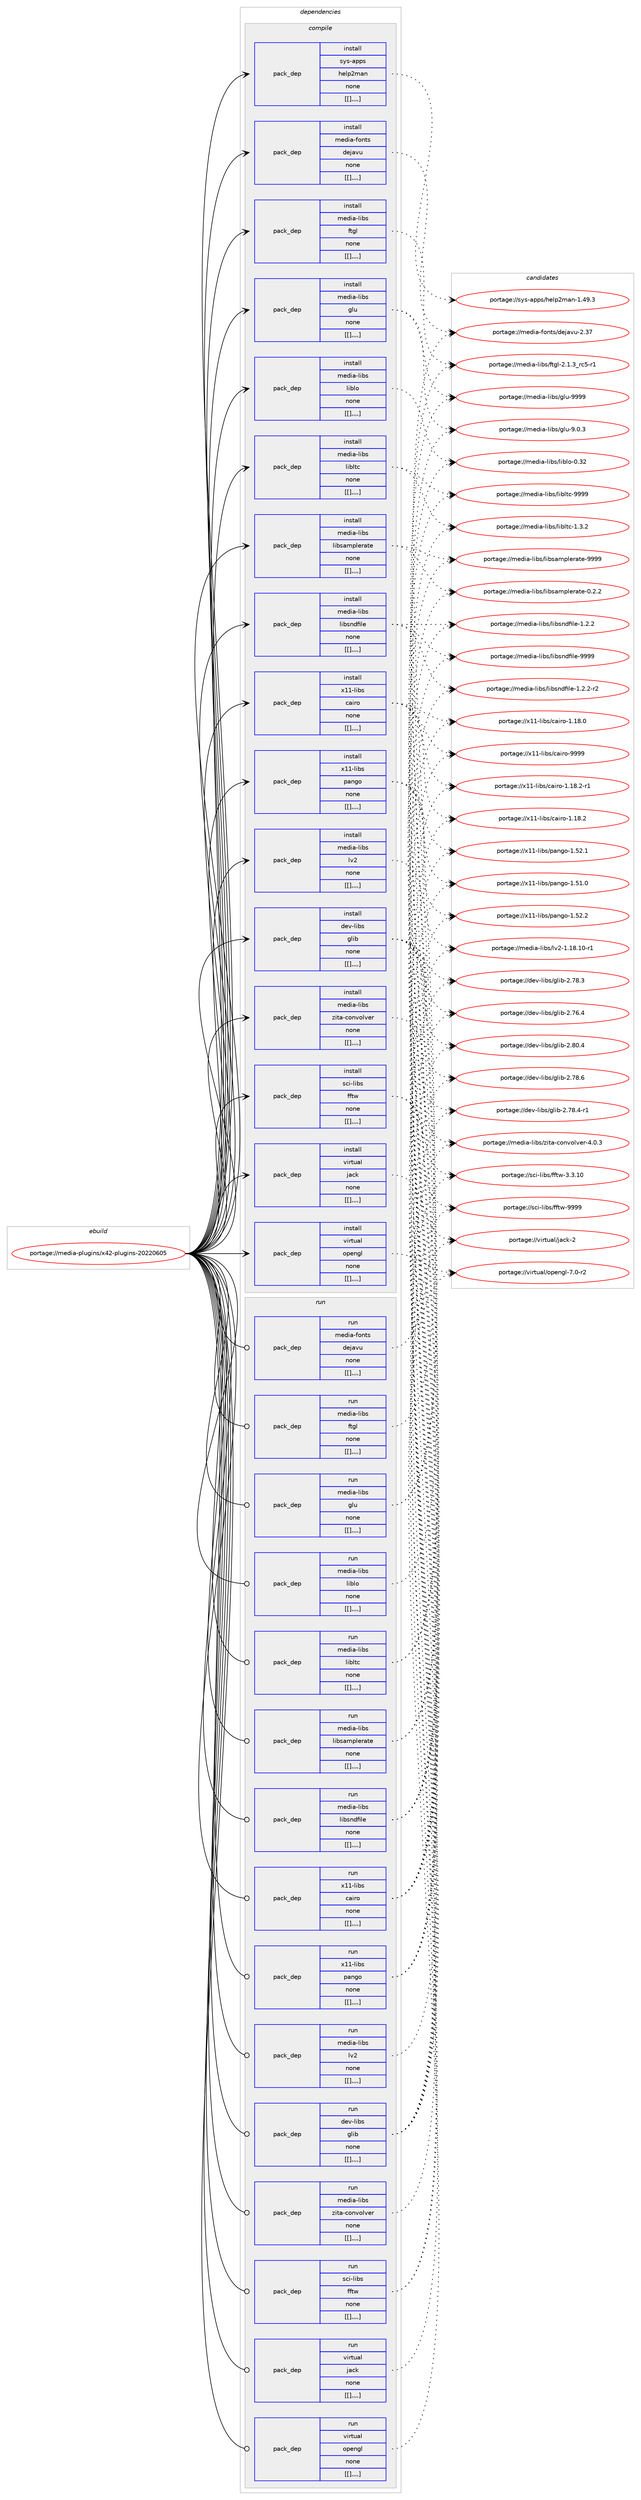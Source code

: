 digraph prolog {

# *************
# Graph options
# *************

newrank=true;
concentrate=true;
compound=true;
graph [rankdir=LR,fontname=Helvetica,fontsize=10,ranksep=1.5];#, ranksep=2.5, nodesep=0.2];
edge  [arrowhead=vee];
node  [fontname=Helvetica,fontsize=10];

# **********
# The ebuild
# **********

subgraph cluster_leftcol {
color=gray;
label=<<i>ebuild</i>>;
id [label="portage://media-plugins/x42-plugins-20220605", color=red, width=4, href="../media-plugins/x42-plugins-20220605.svg"];
}

# ****************
# The dependencies
# ****************

subgraph cluster_midcol {
color=gray;
label=<<i>dependencies</i>>;
subgraph cluster_compile {
fillcolor="#eeeeee";
style=filled;
label=<<i>compile</i>>;
subgraph pack236320 {
dependency321155 [label=<<TABLE BORDER="0" CELLBORDER="1" CELLSPACING="0" CELLPADDING="4" WIDTH="220"><TR><TD ROWSPAN="6" CELLPADDING="30">pack_dep</TD></TR><TR><TD WIDTH="110">install</TD></TR><TR><TD>dev-libs</TD></TR><TR><TD>glib</TD></TR><TR><TD>none</TD></TR><TR><TD>[[],,,,]</TD></TR></TABLE>>, shape=none, color=blue];
}
id:e -> dependency321155:w [weight=20,style="solid",arrowhead="vee"];
subgraph pack236321 {
dependency321156 [label=<<TABLE BORDER="0" CELLBORDER="1" CELLSPACING="0" CELLPADDING="4" WIDTH="220"><TR><TD ROWSPAN="6" CELLPADDING="30">pack_dep</TD></TR><TR><TD WIDTH="110">install</TD></TR><TR><TD>media-fonts</TD></TR><TR><TD>dejavu</TD></TR><TR><TD>none</TD></TR><TR><TD>[[],,,,]</TD></TR></TABLE>>, shape=none, color=blue];
}
id:e -> dependency321156:w [weight=20,style="solid",arrowhead="vee"];
subgraph pack236322 {
dependency321157 [label=<<TABLE BORDER="0" CELLBORDER="1" CELLSPACING="0" CELLPADDING="4" WIDTH="220"><TR><TD ROWSPAN="6" CELLPADDING="30">pack_dep</TD></TR><TR><TD WIDTH="110">install</TD></TR><TR><TD>media-libs</TD></TR><TR><TD>ftgl</TD></TR><TR><TD>none</TD></TR><TR><TD>[[],,,,]</TD></TR></TABLE>>, shape=none, color=blue];
}
id:e -> dependency321157:w [weight=20,style="solid",arrowhead="vee"];
subgraph pack236323 {
dependency321158 [label=<<TABLE BORDER="0" CELLBORDER="1" CELLSPACING="0" CELLPADDING="4" WIDTH="220"><TR><TD ROWSPAN="6" CELLPADDING="30">pack_dep</TD></TR><TR><TD WIDTH="110">install</TD></TR><TR><TD>media-libs</TD></TR><TR><TD>glu</TD></TR><TR><TD>none</TD></TR><TR><TD>[[],,,,]</TD></TR></TABLE>>, shape=none, color=blue];
}
id:e -> dependency321158:w [weight=20,style="solid",arrowhead="vee"];
subgraph pack236324 {
dependency321159 [label=<<TABLE BORDER="0" CELLBORDER="1" CELLSPACING="0" CELLPADDING="4" WIDTH="220"><TR><TD ROWSPAN="6" CELLPADDING="30">pack_dep</TD></TR><TR><TD WIDTH="110">install</TD></TR><TR><TD>media-libs</TD></TR><TR><TD>liblo</TD></TR><TR><TD>none</TD></TR><TR><TD>[[],,,,]</TD></TR></TABLE>>, shape=none, color=blue];
}
id:e -> dependency321159:w [weight=20,style="solid",arrowhead="vee"];
subgraph pack236325 {
dependency321160 [label=<<TABLE BORDER="0" CELLBORDER="1" CELLSPACING="0" CELLPADDING="4" WIDTH="220"><TR><TD ROWSPAN="6" CELLPADDING="30">pack_dep</TD></TR><TR><TD WIDTH="110">install</TD></TR><TR><TD>media-libs</TD></TR><TR><TD>libltc</TD></TR><TR><TD>none</TD></TR><TR><TD>[[],,,,]</TD></TR></TABLE>>, shape=none, color=blue];
}
id:e -> dependency321160:w [weight=20,style="solid",arrowhead="vee"];
subgraph pack236326 {
dependency321161 [label=<<TABLE BORDER="0" CELLBORDER="1" CELLSPACING="0" CELLPADDING="4" WIDTH="220"><TR><TD ROWSPAN="6" CELLPADDING="30">pack_dep</TD></TR><TR><TD WIDTH="110">install</TD></TR><TR><TD>media-libs</TD></TR><TR><TD>libsamplerate</TD></TR><TR><TD>none</TD></TR><TR><TD>[[],,,,]</TD></TR></TABLE>>, shape=none, color=blue];
}
id:e -> dependency321161:w [weight=20,style="solid",arrowhead="vee"];
subgraph pack236327 {
dependency321162 [label=<<TABLE BORDER="0" CELLBORDER="1" CELLSPACING="0" CELLPADDING="4" WIDTH="220"><TR><TD ROWSPAN="6" CELLPADDING="30">pack_dep</TD></TR><TR><TD WIDTH="110">install</TD></TR><TR><TD>media-libs</TD></TR><TR><TD>libsndfile</TD></TR><TR><TD>none</TD></TR><TR><TD>[[],,,,]</TD></TR></TABLE>>, shape=none, color=blue];
}
id:e -> dependency321162:w [weight=20,style="solid",arrowhead="vee"];
subgraph pack236328 {
dependency321163 [label=<<TABLE BORDER="0" CELLBORDER="1" CELLSPACING="0" CELLPADDING="4" WIDTH="220"><TR><TD ROWSPAN="6" CELLPADDING="30">pack_dep</TD></TR><TR><TD WIDTH="110">install</TD></TR><TR><TD>media-libs</TD></TR><TR><TD>lv2</TD></TR><TR><TD>none</TD></TR><TR><TD>[[],,,,]</TD></TR></TABLE>>, shape=none, color=blue];
}
id:e -> dependency321163:w [weight=20,style="solid",arrowhead="vee"];
subgraph pack236329 {
dependency321164 [label=<<TABLE BORDER="0" CELLBORDER="1" CELLSPACING="0" CELLPADDING="4" WIDTH="220"><TR><TD ROWSPAN="6" CELLPADDING="30">pack_dep</TD></TR><TR><TD WIDTH="110">install</TD></TR><TR><TD>media-libs</TD></TR><TR><TD>zita-convolver</TD></TR><TR><TD>none</TD></TR><TR><TD>[[],,,,]</TD></TR></TABLE>>, shape=none, color=blue];
}
id:e -> dependency321164:w [weight=20,style="solid",arrowhead="vee"];
subgraph pack236330 {
dependency321165 [label=<<TABLE BORDER="0" CELLBORDER="1" CELLSPACING="0" CELLPADDING="4" WIDTH="220"><TR><TD ROWSPAN="6" CELLPADDING="30">pack_dep</TD></TR><TR><TD WIDTH="110">install</TD></TR><TR><TD>sci-libs</TD></TR><TR><TD>fftw</TD></TR><TR><TD>none</TD></TR><TR><TD>[[],,,,]</TD></TR></TABLE>>, shape=none, color=blue];
}
id:e -> dependency321165:w [weight=20,style="solid",arrowhead="vee"];
subgraph pack236331 {
dependency321166 [label=<<TABLE BORDER="0" CELLBORDER="1" CELLSPACING="0" CELLPADDING="4" WIDTH="220"><TR><TD ROWSPAN="6" CELLPADDING="30">pack_dep</TD></TR><TR><TD WIDTH="110">install</TD></TR><TR><TD>sys-apps</TD></TR><TR><TD>help2man</TD></TR><TR><TD>none</TD></TR><TR><TD>[[],,,,]</TD></TR></TABLE>>, shape=none, color=blue];
}
id:e -> dependency321166:w [weight=20,style="solid",arrowhead="vee"];
subgraph pack236332 {
dependency321167 [label=<<TABLE BORDER="0" CELLBORDER="1" CELLSPACING="0" CELLPADDING="4" WIDTH="220"><TR><TD ROWSPAN="6" CELLPADDING="30">pack_dep</TD></TR><TR><TD WIDTH="110">install</TD></TR><TR><TD>virtual</TD></TR><TR><TD>jack</TD></TR><TR><TD>none</TD></TR><TR><TD>[[],,,,]</TD></TR></TABLE>>, shape=none, color=blue];
}
id:e -> dependency321167:w [weight=20,style="solid",arrowhead="vee"];
subgraph pack236333 {
dependency321168 [label=<<TABLE BORDER="0" CELLBORDER="1" CELLSPACING="0" CELLPADDING="4" WIDTH="220"><TR><TD ROWSPAN="6" CELLPADDING="30">pack_dep</TD></TR><TR><TD WIDTH="110">install</TD></TR><TR><TD>virtual</TD></TR><TR><TD>opengl</TD></TR><TR><TD>none</TD></TR><TR><TD>[[],,,,]</TD></TR></TABLE>>, shape=none, color=blue];
}
id:e -> dependency321168:w [weight=20,style="solid",arrowhead="vee"];
subgraph pack236334 {
dependency321169 [label=<<TABLE BORDER="0" CELLBORDER="1" CELLSPACING="0" CELLPADDING="4" WIDTH="220"><TR><TD ROWSPAN="6" CELLPADDING="30">pack_dep</TD></TR><TR><TD WIDTH="110">install</TD></TR><TR><TD>x11-libs</TD></TR><TR><TD>cairo</TD></TR><TR><TD>none</TD></TR><TR><TD>[[],,,,]</TD></TR></TABLE>>, shape=none, color=blue];
}
id:e -> dependency321169:w [weight=20,style="solid",arrowhead="vee"];
subgraph pack236335 {
dependency321170 [label=<<TABLE BORDER="0" CELLBORDER="1" CELLSPACING="0" CELLPADDING="4" WIDTH="220"><TR><TD ROWSPAN="6" CELLPADDING="30">pack_dep</TD></TR><TR><TD WIDTH="110">install</TD></TR><TR><TD>x11-libs</TD></TR><TR><TD>pango</TD></TR><TR><TD>none</TD></TR><TR><TD>[[],,,,]</TD></TR></TABLE>>, shape=none, color=blue];
}
id:e -> dependency321170:w [weight=20,style="solid",arrowhead="vee"];
}
subgraph cluster_compileandrun {
fillcolor="#eeeeee";
style=filled;
label=<<i>compile and run</i>>;
}
subgraph cluster_run {
fillcolor="#eeeeee";
style=filled;
label=<<i>run</i>>;
subgraph pack236336 {
dependency321171 [label=<<TABLE BORDER="0" CELLBORDER="1" CELLSPACING="0" CELLPADDING="4" WIDTH="220"><TR><TD ROWSPAN="6" CELLPADDING="30">pack_dep</TD></TR><TR><TD WIDTH="110">run</TD></TR><TR><TD>dev-libs</TD></TR><TR><TD>glib</TD></TR><TR><TD>none</TD></TR><TR><TD>[[],,,,]</TD></TR></TABLE>>, shape=none, color=blue];
}
id:e -> dependency321171:w [weight=20,style="solid",arrowhead="odot"];
subgraph pack236337 {
dependency321172 [label=<<TABLE BORDER="0" CELLBORDER="1" CELLSPACING="0" CELLPADDING="4" WIDTH="220"><TR><TD ROWSPAN="6" CELLPADDING="30">pack_dep</TD></TR><TR><TD WIDTH="110">run</TD></TR><TR><TD>media-fonts</TD></TR><TR><TD>dejavu</TD></TR><TR><TD>none</TD></TR><TR><TD>[[],,,,]</TD></TR></TABLE>>, shape=none, color=blue];
}
id:e -> dependency321172:w [weight=20,style="solid",arrowhead="odot"];
subgraph pack236338 {
dependency321173 [label=<<TABLE BORDER="0" CELLBORDER="1" CELLSPACING="0" CELLPADDING="4" WIDTH="220"><TR><TD ROWSPAN="6" CELLPADDING="30">pack_dep</TD></TR><TR><TD WIDTH="110">run</TD></TR><TR><TD>media-libs</TD></TR><TR><TD>ftgl</TD></TR><TR><TD>none</TD></TR><TR><TD>[[],,,,]</TD></TR></TABLE>>, shape=none, color=blue];
}
id:e -> dependency321173:w [weight=20,style="solid",arrowhead="odot"];
subgraph pack236339 {
dependency321174 [label=<<TABLE BORDER="0" CELLBORDER="1" CELLSPACING="0" CELLPADDING="4" WIDTH="220"><TR><TD ROWSPAN="6" CELLPADDING="30">pack_dep</TD></TR><TR><TD WIDTH="110">run</TD></TR><TR><TD>media-libs</TD></TR><TR><TD>glu</TD></TR><TR><TD>none</TD></TR><TR><TD>[[],,,,]</TD></TR></TABLE>>, shape=none, color=blue];
}
id:e -> dependency321174:w [weight=20,style="solid",arrowhead="odot"];
subgraph pack236340 {
dependency321175 [label=<<TABLE BORDER="0" CELLBORDER="1" CELLSPACING="0" CELLPADDING="4" WIDTH="220"><TR><TD ROWSPAN="6" CELLPADDING="30">pack_dep</TD></TR><TR><TD WIDTH="110">run</TD></TR><TR><TD>media-libs</TD></TR><TR><TD>liblo</TD></TR><TR><TD>none</TD></TR><TR><TD>[[],,,,]</TD></TR></TABLE>>, shape=none, color=blue];
}
id:e -> dependency321175:w [weight=20,style="solid",arrowhead="odot"];
subgraph pack236341 {
dependency321176 [label=<<TABLE BORDER="0" CELLBORDER="1" CELLSPACING="0" CELLPADDING="4" WIDTH="220"><TR><TD ROWSPAN="6" CELLPADDING="30">pack_dep</TD></TR><TR><TD WIDTH="110">run</TD></TR><TR><TD>media-libs</TD></TR><TR><TD>libltc</TD></TR><TR><TD>none</TD></TR><TR><TD>[[],,,,]</TD></TR></TABLE>>, shape=none, color=blue];
}
id:e -> dependency321176:w [weight=20,style="solid",arrowhead="odot"];
subgraph pack236342 {
dependency321177 [label=<<TABLE BORDER="0" CELLBORDER="1" CELLSPACING="0" CELLPADDING="4" WIDTH="220"><TR><TD ROWSPAN="6" CELLPADDING="30">pack_dep</TD></TR><TR><TD WIDTH="110">run</TD></TR><TR><TD>media-libs</TD></TR><TR><TD>libsamplerate</TD></TR><TR><TD>none</TD></TR><TR><TD>[[],,,,]</TD></TR></TABLE>>, shape=none, color=blue];
}
id:e -> dependency321177:w [weight=20,style="solid",arrowhead="odot"];
subgraph pack236343 {
dependency321178 [label=<<TABLE BORDER="0" CELLBORDER="1" CELLSPACING="0" CELLPADDING="4" WIDTH="220"><TR><TD ROWSPAN="6" CELLPADDING="30">pack_dep</TD></TR><TR><TD WIDTH="110">run</TD></TR><TR><TD>media-libs</TD></TR><TR><TD>libsndfile</TD></TR><TR><TD>none</TD></TR><TR><TD>[[],,,,]</TD></TR></TABLE>>, shape=none, color=blue];
}
id:e -> dependency321178:w [weight=20,style="solid",arrowhead="odot"];
subgraph pack236344 {
dependency321179 [label=<<TABLE BORDER="0" CELLBORDER="1" CELLSPACING="0" CELLPADDING="4" WIDTH="220"><TR><TD ROWSPAN="6" CELLPADDING="30">pack_dep</TD></TR><TR><TD WIDTH="110">run</TD></TR><TR><TD>media-libs</TD></TR><TR><TD>lv2</TD></TR><TR><TD>none</TD></TR><TR><TD>[[],,,,]</TD></TR></TABLE>>, shape=none, color=blue];
}
id:e -> dependency321179:w [weight=20,style="solid",arrowhead="odot"];
subgraph pack236345 {
dependency321180 [label=<<TABLE BORDER="0" CELLBORDER="1" CELLSPACING="0" CELLPADDING="4" WIDTH="220"><TR><TD ROWSPAN="6" CELLPADDING="30">pack_dep</TD></TR><TR><TD WIDTH="110">run</TD></TR><TR><TD>media-libs</TD></TR><TR><TD>zita-convolver</TD></TR><TR><TD>none</TD></TR><TR><TD>[[],,,,]</TD></TR></TABLE>>, shape=none, color=blue];
}
id:e -> dependency321180:w [weight=20,style="solid",arrowhead="odot"];
subgraph pack236346 {
dependency321181 [label=<<TABLE BORDER="0" CELLBORDER="1" CELLSPACING="0" CELLPADDING="4" WIDTH="220"><TR><TD ROWSPAN="6" CELLPADDING="30">pack_dep</TD></TR><TR><TD WIDTH="110">run</TD></TR><TR><TD>sci-libs</TD></TR><TR><TD>fftw</TD></TR><TR><TD>none</TD></TR><TR><TD>[[],,,,]</TD></TR></TABLE>>, shape=none, color=blue];
}
id:e -> dependency321181:w [weight=20,style="solid",arrowhead="odot"];
subgraph pack236347 {
dependency321182 [label=<<TABLE BORDER="0" CELLBORDER="1" CELLSPACING="0" CELLPADDING="4" WIDTH="220"><TR><TD ROWSPAN="6" CELLPADDING="30">pack_dep</TD></TR><TR><TD WIDTH="110">run</TD></TR><TR><TD>virtual</TD></TR><TR><TD>jack</TD></TR><TR><TD>none</TD></TR><TR><TD>[[],,,,]</TD></TR></TABLE>>, shape=none, color=blue];
}
id:e -> dependency321182:w [weight=20,style="solid",arrowhead="odot"];
subgraph pack236348 {
dependency321183 [label=<<TABLE BORDER="0" CELLBORDER="1" CELLSPACING="0" CELLPADDING="4" WIDTH="220"><TR><TD ROWSPAN="6" CELLPADDING="30">pack_dep</TD></TR><TR><TD WIDTH="110">run</TD></TR><TR><TD>virtual</TD></TR><TR><TD>opengl</TD></TR><TR><TD>none</TD></TR><TR><TD>[[],,,,]</TD></TR></TABLE>>, shape=none, color=blue];
}
id:e -> dependency321183:w [weight=20,style="solid",arrowhead="odot"];
subgraph pack236349 {
dependency321184 [label=<<TABLE BORDER="0" CELLBORDER="1" CELLSPACING="0" CELLPADDING="4" WIDTH="220"><TR><TD ROWSPAN="6" CELLPADDING="30">pack_dep</TD></TR><TR><TD WIDTH="110">run</TD></TR><TR><TD>x11-libs</TD></TR><TR><TD>cairo</TD></TR><TR><TD>none</TD></TR><TR><TD>[[],,,,]</TD></TR></TABLE>>, shape=none, color=blue];
}
id:e -> dependency321184:w [weight=20,style="solid",arrowhead="odot"];
subgraph pack236350 {
dependency321185 [label=<<TABLE BORDER="0" CELLBORDER="1" CELLSPACING="0" CELLPADDING="4" WIDTH="220"><TR><TD ROWSPAN="6" CELLPADDING="30">pack_dep</TD></TR><TR><TD WIDTH="110">run</TD></TR><TR><TD>x11-libs</TD></TR><TR><TD>pango</TD></TR><TR><TD>none</TD></TR><TR><TD>[[],,,,]</TD></TR></TABLE>>, shape=none, color=blue];
}
id:e -> dependency321185:w [weight=20,style="solid",arrowhead="odot"];
}
}

# **************
# The candidates
# **************

subgraph cluster_choices {
rank=same;
color=gray;
label=<<i>candidates</i>>;

subgraph choice236320 {
color=black;
nodesep=1;
choice1001011184510810598115471031081059845504656484652 [label="portage://dev-libs/glib-2.80.4", color=red, width=4,href="../dev-libs/glib-2.80.4.svg"];
choice1001011184510810598115471031081059845504655564654 [label="portage://dev-libs/glib-2.78.6", color=red, width=4,href="../dev-libs/glib-2.78.6.svg"];
choice10010111845108105981154710310810598455046555646524511449 [label="portage://dev-libs/glib-2.78.4-r1", color=red, width=4,href="../dev-libs/glib-2.78.4-r1.svg"];
choice1001011184510810598115471031081059845504655564651 [label="portage://dev-libs/glib-2.78.3", color=red, width=4,href="../dev-libs/glib-2.78.3.svg"];
choice1001011184510810598115471031081059845504655544652 [label="portage://dev-libs/glib-2.76.4", color=red, width=4,href="../dev-libs/glib-2.76.4.svg"];
dependency321155:e -> choice1001011184510810598115471031081059845504656484652:w [style=dotted,weight="100"];
dependency321155:e -> choice1001011184510810598115471031081059845504655564654:w [style=dotted,weight="100"];
dependency321155:e -> choice10010111845108105981154710310810598455046555646524511449:w [style=dotted,weight="100"];
dependency321155:e -> choice1001011184510810598115471031081059845504655564651:w [style=dotted,weight="100"];
dependency321155:e -> choice1001011184510810598115471031081059845504655544652:w [style=dotted,weight="100"];
}
subgraph choice236321 {
color=black;
nodesep=1;
choice109101100105974510211111011611547100101106971181174550465155 [label="portage://media-fonts/dejavu-2.37", color=red, width=4,href="../media-fonts/dejavu-2.37.svg"];
dependency321156:e -> choice109101100105974510211111011611547100101106971181174550465155:w [style=dotted,weight="100"];
}
subgraph choice236322 {
color=black;
nodesep=1;
choice109101100105974510810598115471021161031084550464946519511499534511449 [label="portage://media-libs/ftgl-2.1.3_rc5-r1", color=red, width=4,href="../media-libs/ftgl-2.1.3_rc5-r1.svg"];
dependency321157:e -> choice109101100105974510810598115471021161031084550464946519511499534511449:w [style=dotted,weight="100"];
}
subgraph choice236323 {
color=black;
nodesep=1;
choice109101100105974510810598115471031081174557575757 [label="portage://media-libs/glu-9999", color=red, width=4,href="../media-libs/glu-9999.svg"];
choice10910110010597451081059811547103108117455746484651 [label="portage://media-libs/glu-9.0.3", color=red, width=4,href="../media-libs/glu-9.0.3.svg"];
dependency321158:e -> choice109101100105974510810598115471031081174557575757:w [style=dotted,weight="100"];
dependency321158:e -> choice10910110010597451081059811547103108117455746484651:w [style=dotted,weight="100"];
}
subgraph choice236324 {
color=black;
nodesep=1;
choice10910110010597451081059811547108105981081114548465150 [label="portage://media-libs/liblo-0.32", color=red, width=4,href="../media-libs/liblo-0.32.svg"];
dependency321159:e -> choice10910110010597451081059811547108105981081114548465150:w [style=dotted,weight="100"];
}
subgraph choice236325 {
color=black;
nodesep=1;
choice1091011001059745108105981154710810598108116994557575757 [label="portage://media-libs/libltc-9999", color=red, width=4,href="../media-libs/libltc-9999.svg"];
choice109101100105974510810598115471081059810811699454946514650 [label="portage://media-libs/libltc-1.3.2", color=red, width=4,href="../media-libs/libltc-1.3.2.svg"];
dependency321160:e -> choice1091011001059745108105981154710810598108116994557575757:w [style=dotted,weight="100"];
dependency321160:e -> choice109101100105974510810598115471081059810811699454946514650:w [style=dotted,weight="100"];
}
subgraph choice236326 {
color=black;
nodesep=1;
choice109101100105974510810598115471081059811597109112108101114971161014557575757 [label="portage://media-libs/libsamplerate-9999", color=red, width=4,href="../media-libs/libsamplerate-9999.svg"];
choice10910110010597451081059811547108105981159710911210810111497116101454846504650 [label="portage://media-libs/libsamplerate-0.2.2", color=red, width=4,href="../media-libs/libsamplerate-0.2.2.svg"];
dependency321161:e -> choice109101100105974510810598115471081059811597109112108101114971161014557575757:w [style=dotted,weight="100"];
dependency321161:e -> choice10910110010597451081059811547108105981159710911210810111497116101454846504650:w [style=dotted,weight="100"];
}
subgraph choice236327 {
color=black;
nodesep=1;
choice10910110010597451081059811547108105981151101001021051081014557575757 [label="portage://media-libs/libsndfile-9999", color=red, width=4,href="../media-libs/libsndfile-9999.svg"];
choice10910110010597451081059811547108105981151101001021051081014549465046504511450 [label="portage://media-libs/libsndfile-1.2.2-r2", color=red, width=4,href="../media-libs/libsndfile-1.2.2-r2.svg"];
choice1091011001059745108105981154710810598115110100102105108101454946504650 [label="portage://media-libs/libsndfile-1.2.2", color=red, width=4,href="../media-libs/libsndfile-1.2.2.svg"];
dependency321162:e -> choice10910110010597451081059811547108105981151101001021051081014557575757:w [style=dotted,weight="100"];
dependency321162:e -> choice10910110010597451081059811547108105981151101001021051081014549465046504511450:w [style=dotted,weight="100"];
dependency321162:e -> choice1091011001059745108105981154710810598115110100102105108101454946504650:w [style=dotted,weight="100"];
}
subgraph choice236328 {
color=black;
nodesep=1;
choice109101100105974510810598115471081185045494649564649484511449 [label="portage://media-libs/lv2-1.18.10-r1", color=red, width=4,href="../media-libs/lv2-1.18.10-r1.svg"];
dependency321163:e -> choice109101100105974510810598115471081185045494649564649484511449:w [style=dotted,weight="100"];
}
subgraph choice236329 {
color=black;
nodesep=1;
choice10910110010597451081059811547122105116974599111110118111108118101114455246484651 [label="portage://media-libs/zita-convolver-4.0.3", color=red, width=4,href="../media-libs/zita-convolver-4.0.3.svg"];
dependency321164:e -> choice10910110010597451081059811547122105116974599111110118111108118101114455246484651:w [style=dotted,weight="100"];
}
subgraph choice236330 {
color=black;
nodesep=1;
choice115991054510810598115471021021161194557575757 [label="portage://sci-libs/fftw-9999", color=red, width=4,href="../sci-libs/fftw-9999.svg"];
choice1159910545108105981154710210211611945514651464948 [label="portage://sci-libs/fftw-3.3.10", color=red, width=4,href="../sci-libs/fftw-3.3.10.svg"];
dependency321165:e -> choice115991054510810598115471021021161194557575757:w [style=dotted,weight="100"];
dependency321165:e -> choice1159910545108105981154710210211611945514651464948:w [style=dotted,weight="100"];
}
subgraph choice236331 {
color=black;
nodesep=1;
choice115121115459711211211547104101108112501099711045494652574651 [label="portage://sys-apps/help2man-1.49.3", color=red, width=4,href="../sys-apps/help2man-1.49.3.svg"];
dependency321166:e -> choice115121115459711211211547104101108112501099711045494652574651:w [style=dotted,weight="100"];
}
subgraph choice236332 {
color=black;
nodesep=1;
choice118105114116117971084710697991074550 [label="portage://virtual/jack-2", color=red, width=4,href="../virtual/jack-2.svg"];
dependency321167:e -> choice118105114116117971084710697991074550:w [style=dotted,weight="100"];
}
subgraph choice236333 {
color=black;
nodesep=1;
choice1181051141161179710847111112101110103108455546484511450 [label="portage://virtual/opengl-7.0-r2", color=red, width=4,href="../virtual/opengl-7.0-r2.svg"];
dependency321168:e -> choice1181051141161179710847111112101110103108455546484511450:w [style=dotted,weight="100"];
}
subgraph choice236334 {
color=black;
nodesep=1;
choice120494945108105981154799971051141114557575757 [label="portage://x11-libs/cairo-9999", color=red, width=4,href="../x11-libs/cairo-9999.svg"];
choice12049494510810598115479997105114111454946495646504511449 [label="portage://x11-libs/cairo-1.18.2-r1", color=red, width=4,href="../x11-libs/cairo-1.18.2-r1.svg"];
choice1204949451081059811547999710511411145494649564650 [label="portage://x11-libs/cairo-1.18.2", color=red, width=4,href="../x11-libs/cairo-1.18.2.svg"];
choice1204949451081059811547999710511411145494649564648 [label="portage://x11-libs/cairo-1.18.0", color=red, width=4,href="../x11-libs/cairo-1.18.0.svg"];
dependency321169:e -> choice120494945108105981154799971051141114557575757:w [style=dotted,weight="100"];
dependency321169:e -> choice12049494510810598115479997105114111454946495646504511449:w [style=dotted,weight="100"];
dependency321169:e -> choice1204949451081059811547999710511411145494649564650:w [style=dotted,weight="100"];
dependency321169:e -> choice1204949451081059811547999710511411145494649564648:w [style=dotted,weight="100"];
}
subgraph choice236335 {
color=black;
nodesep=1;
choice12049494510810598115471129711010311145494653504650 [label="portage://x11-libs/pango-1.52.2", color=red, width=4,href="../x11-libs/pango-1.52.2.svg"];
choice12049494510810598115471129711010311145494653504649 [label="portage://x11-libs/pango-1.52.1", color=red, width=4,href="../x11-libs/pango-1.52.1.svg"];
choice12049494510810598115471129711010311145494653494648 [label="portage://x11-libs/pango-1.51.0", color=red, width=4,href="../x11-libs/pango-1.51.0.svg"];
dependency321170:e -> choice12049494510810598115471129711010311145494653504650:w [style=dotted,weight="100"];
dependency321170:e -> choice12049494510810598115471129711010311145494653504649:w [style=dotted,weight="100"];
dependency321170:e -> choice12049494510810598115471129711010311145494653494648:w [style=dotted,weight="100"];
}
subgraph choice236336 {
color=black;
nodesep=1;
choice1001011184510810598115471031081059845504656484652 [label="portage://dev-libs/glib-2.80.4", color=red, width=4,href="../dev-libs/glib-2.80.4.svg"];
choice1001011184510810598115471031081059845504655564654 [label="portage://dev-libs/glib-2.78.6", color=red, width=4,href="../dev-libs/glib-2.78.6.svg"];
choice10010111845108105981154710310810598455046555646524511449 [label="portage://dev-libs/glib-2.78.4-r1", color=red, width=4,href="../dev-libs/glib-2.78.4-r1.svg"];
choice1001011184510810598115471031081059845504655564651 [label="portage://dev-libs/glib-2.78.3", color=red, width=4,href="../dev-libs/glib-2.78.3.svg"];
choice1001011184510810598115471031081059845504655544652 [label="portage://dev-libs/glib-2.76.4", color=red, width=4,href="../dev-libs/glib-2.76.4.svg"];
dependency321171:e -> choice1001011184510810598115471031081059845504656484652:w [style=dotted,weight="100"];
dependency321171:e -> choice1001011184510810598115471031081059845504655564654:w [style=dotted,weight="100"];
dependency321171:e -> choice10010111845108105981154710310810598455046555646524511449:w [style=dotted,weight="100"];
dependency321171:e -> choice1001011184510810598115471031081059845504655564651:w [style=dotted,weight="100"];
dependency321171:e -> choice1001011184510810598115471031081059845504655544652:w [style=dotted,weight="100"];
}
subgraph choice236337 {
color=black;
nodesep=1;
choice109101100105974510211111011611547100101106971181174550465155 [label="portage://media-fonts/dejavu-2.37", color=red, width=4,href="../media-fonts/dejavu-2.37.svg"];
dependency321172:e -> choice109101100105974510211111011611547100101106971181174550465155:w [style=dotted,weight="100"];
}
subgraph choice236338 {
color=black;
nodesep=1;
choice109101100105974510810598115471021161031084550464946519511499534511449 [label="portage://media-libs/ftgl-2.1.3_rc5-r1", color=red, width=4,href="../media-libs/ftgl-2.1.3_rc5-r1.svg"];
dependency321173:e -> choice109101100105974510810598115471021161031084550464946519511499534511449:w [style=dotted,weight="100"];
}
subgraph choice236339 {
color=black;
nodesep=1;
choice109101100105974510810598115471031081174557575757 [label="portage://media-libs/glu-9999", color=red, width=4,href="../media-libs/glu-9999.svg"];
choice10910110010597451081059811547103108117455746484651 [label="portage://media-libs/glu-9.0.3", color=red, width=4,href="../media-libs/glu-9.0.3.svg"];
dependency321174:e -> choice109101100105974510810598115471031081174557575757:w [style=dotted,weight="100"];
dependency321174:e -> choice10910110010597451081059811547103108117455746484651:w [style=dotted,weight="100"];
}
subgraph choice236340 {
color=black;
nodesep=1;
choice10910110010597451081059811547108105981081114548465150 [label="portage://media-libs/liblo-0.32", color=red, width=4,href="../media-libs/liblo-0.32.svg"];
dependency321175:e -> choice10910110010597451081059811547108105981081114548465150:w [style=dotted,weight="100"];
}
subgraph choice236341 {
color=black;
nodesep=1;
choice1091011001059745108105981154710810598108116994557575757 [label="portage://media-libs/libltc-9999", color=red, width=4,href="../media-libs/libltc-9999.svg"];
choice109101100105974510810598115471081059810811699454946514650 [label="portage://media-libs/libltc-1.3.2", color=red, width=4,href="../media-libs/libltc-1.3.2.svg"];
dependency321176:e -> choice1091011001059745108105981154710810598108116994557575757:w [style=dotted,weight="100"];
dependency321176:e -> choice109101100105974510810598115471081059810811699454946514650:w [style=dotted,weight="100"];
}
subgraph choice236342 {
color=black;
nodesep=1;
choice109101100105974510810598115471081059811597109112108101114971161014557575757 [label="portage://media-libs/libsamplerate-9999", color=red, width=4,href="../media-libs/libsamplerate-9999.svg"];
choice10910110010597451081059811547108105981159710911210810111497116101454846504650 [label="portage://media-libs/libsamplerate-0.2.2", color=red, width=4,href="../media-libs/libsamplerate-0.2.2.svg"];
dependency321177:e -> choice109101100105974510810598115471081059811597109112108101114971161014557575757:w [style=dotted,weight="100"];
dependency321177:e -> choice10910110010597451081059811547108105981159710911210810111497116101454846504650:w [style=dotted,weight="100"];
}
subgraph choice236343 {
color=black;
nodesep=1;
choice10910110010597451081059811547108105981151101001021051081014557575757 [label="portage://media-libs/libsndfile-9999", color=red, width=4,href="../media-libs/libsndfile-9999.svg"];
choice10910110010597451081059811547108105981151101001021051081014549465046504511450 [label="portage://media-libs/libsndfile-1.2.2-r2", color=red, width=4,href="../media-libs/libsndfile-1.2.2-r2.svg"];
choice1091011001059745108105981154710810598115110100102105108101454946504650 [label="portage://media-libs/libsndfile-1.2.2", color=red, width=4,href="../media-libs/libsndfile-1.2.2.svg"];
dependency321178:e -> choice10910110010597451081059811547108105981151101001021051081014557575757:w [style=dotted,weight="100"];
dependency321178:e -> choice10910110010597451081059811547108105981151101001021051081014549465046504511450:w [style=dotted,weight="100"];
dependency321178:e -> choice1091011001059745108105981154710810598115110100102105108101454946504650:w [style=dotted,weight="100"];
}
subgraph choice236344 {
color=black;
nodesep=1;
choice109101100105974510810598115471081185045494649564649484511449 [label="portage://media-libs/lv2-1.18.10-r1", color=red, width=4,href="../media-libs/lv2-1.18.10-r1.svg"];
dependency321179:e -> choice109101100105974510810598115471081185045494649564649484511449:w [style=dotted,weight="100"];
}
subgraph choice236345 {
color=black;
nodesep=1;
choice10910110010597451081059811547122105116974599111110118111108118101114455246484651 [label="portage://media-libs/zita-convolver-4.0.3", color=red, width=4,href="../media-libs/zita-convolver-4.0.3.svg"];
dependency321180:e -> choice10910110010597451081059811547122105116974599111110118111108118101114455246484651:w [style=dotted,weight="100"];
}
subgraph choice236346 {
color=black;
nodesep=1;
choice115991054510810598115471021021161194557575757 [label="portage://sci-libs/fftw-9999", color=red, width=4,href="../sci-libs/fftw-9999.svg"];
choice1159910545108105981154710210211611945514651464948 [label="portage://sci-libs/fftw-3.3.10", color=red, width=4,href="../sci-libs/fftw-3.3.10.svg"];
dependency321181:e -> choice115991054510810598115471021021161194557575757:w [style=dotted,weight="100"];
dependency321181:e -> choice1159910545108105981154710210211611945514651464948:w [style=dotted,weight="100"];
}
subgraph choice236347 {
color=black;
nodesep=1;
choice118105114116117971084710697991074550 [label="portage://virtual/jack-2", color=red, width=4,href="../virtual/jack-2.svg"];
dependency321182:e -> choice118105114116117971084710697991074550:w [style=dotted,weight="100"];
}
subgraph choice236348 {
color=black;
nodesep=1;
choice1181051141161179710847111112101110103108455546484511450 [label="portage://virtual/opengl-7.0-r2", color=red, width=4,href="../virtual/opengl-7.0-r2.svg"];
dependency321183:e -> choice1181051141161179710847111112101110103108455546484511450:w [style=dotted,weight="100"];
}
subgraph choice236349 {
color=black;
nodesep=1;
choice120494945108105981154799971051141114557575757 [label="portage://x11-libs/cairo-9999", color=red, width=4,href="../x11-libs/cairo-9999.svg"];
choice12049494510810598115479997105114111454946495646504511449 [label="portage://x11-libs/cairo-1.18.2-r1", color=red, width=4,href="../x11-libs/cairo-1.18.2-r1.svg"];
choice1204949451081059811547999710511411145494649564650 [label="portage://x11-libs/cairo-1.18.2", color=red, width=4,href="../x11-libs/cairo-1.18.2.svg"];
choice1204949451081059811547999710511411145494649564648 [label="portage://x11-libs/cairo-1.18.0", color=red, width=4,href="../x11-libs/cairo-1.18.0.svg"];
dependency321184:e -> choice120494945108105981154799971051141114557575757:w [style=dotted,weight="100"];
dependency321184:e -> choice12049494510810598115479997105114111454946495646504511449:w [style=dotted,weight="100"];
dependency321184:e -> choice1204949451081059811547999710511411145494649564650:w [style=dotted,weight="100"];
dependency321184:e -> choice1204949451081059811547999710511411145494649564648:w [style=dotted,weight="100"];
}
subgraph choice236350 {
color=black;
nodesep=1;
choice12049494510810598115471129711010311145494653504650 [label="portage://x11-libs/pango-1.52.2", color=red, width=4,href="../x11-libs/pango-1.52.2.svg"];
choice12049494510810598115471129711010311145494653504649 [label="portage://x11-libs/pango-1.52.1", color=red, width=4,href="../x11-libs/pango-1.52.1.svg"];
choice12049494510810598115471129711010311145494653494648 [label="portage://x11-libs/pango-1.51.0", color=red, width=4,href="../x11-libs/pango-1.51.0.svg"];
dependency321185:e -> choice12049494510810598115471129711010311145494653504650:w [style=dotted,weight="100"];
dependency321185:e -> choice12049494510810598115471129711010311145494653504649:w [style=dotted,weight="100"];
dependency321185:e -> choice12049494510810598115471129711010311145494653494648:w [style=dotted,weight="100"];
}
}

}
